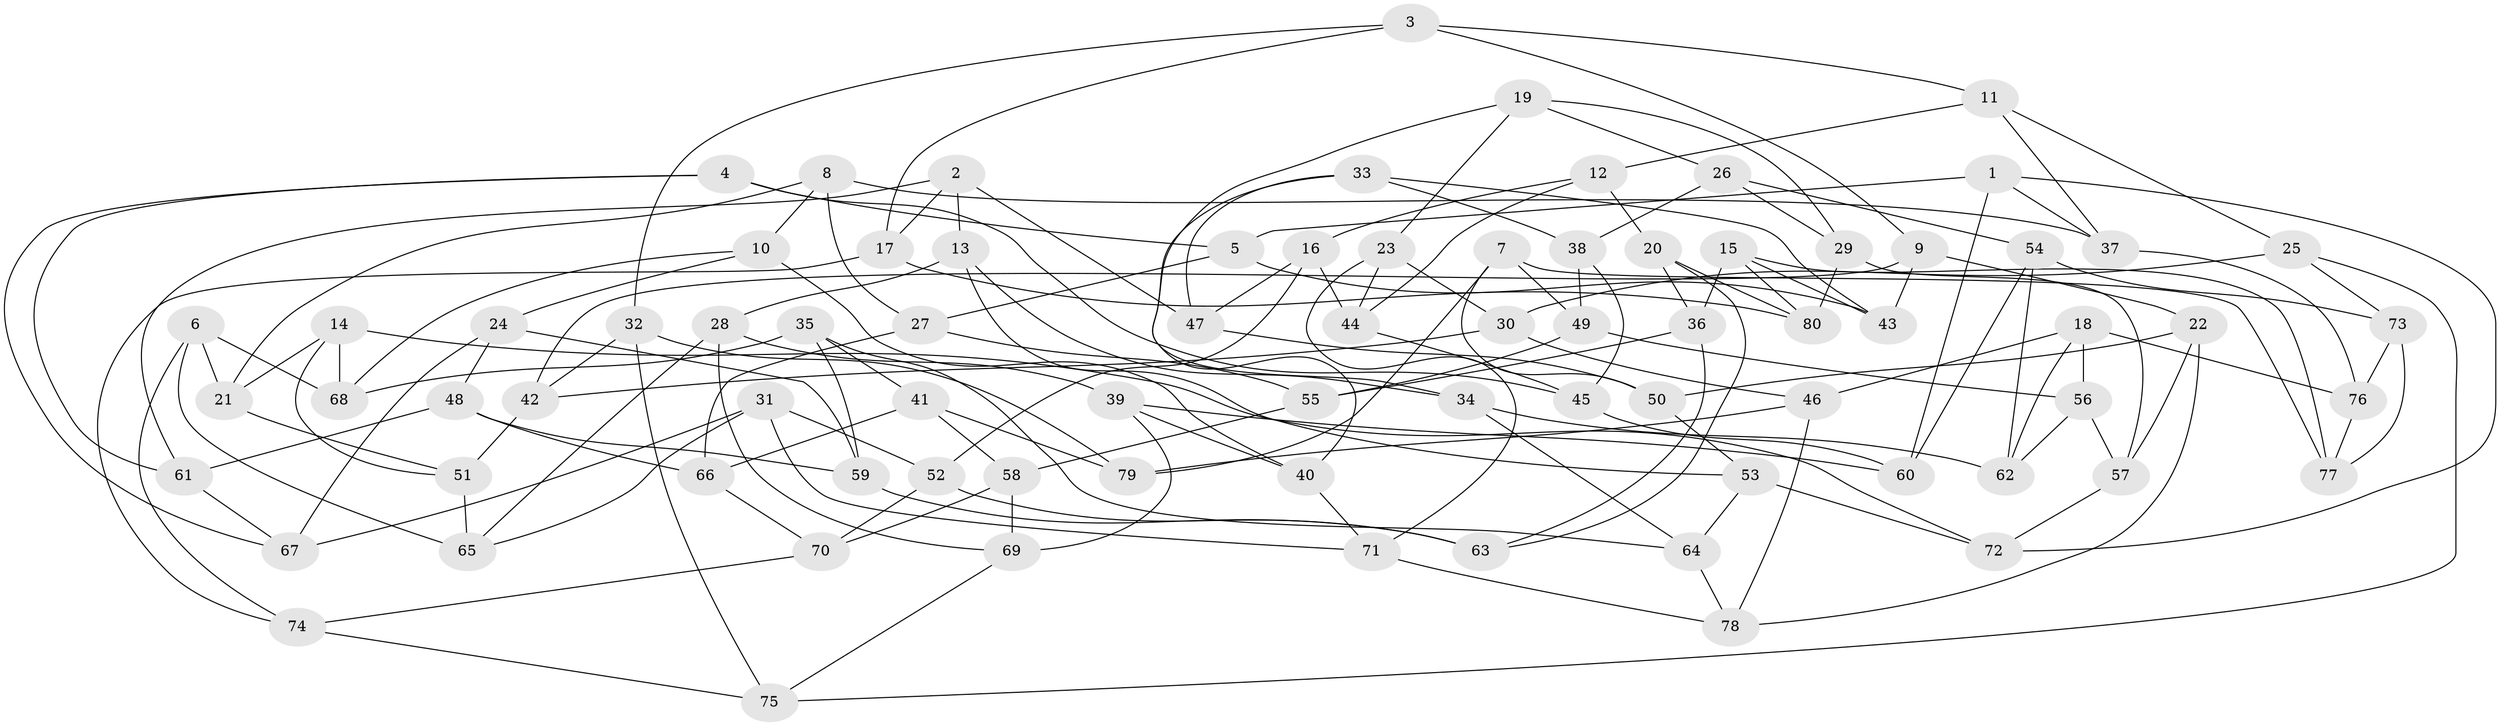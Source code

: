 // coarse degree distribution, {4: 0.35, 2: 0.025, 5: 0.15, 3: 0.225, 8: 0.05, 11: 0.05, 6: 0.125, 9: 0.025}
// Generated by graph-tools (version 1.1) at 2025/01/03/04/25 22:01:38]
// undirected, 80 vertices, 160 edges
graph export_dot {
graph [start="1"]
  node [color=gray90,style=filled];
  1;
  2;
  3;
  4;
  5;
  6;
  7;
  8;
  9;
  10;
  11;
  12;
  13;
  14;
  15;
  16;
  17;
  18;
  19;
  20;
  21;
  22;
  23;
  24;
  25;
  26;
  27;
  28;
  29;
  30;
  31;
  32;
  33;
  34;
  35;
  36;
  37;
  38;
  39;
  40;
  41;
  42;
  43;
  44;
  45;
  46;
  47;
  48;
  49;
  50;
  51;
  52;
  53;
  54;
  55;
  56;
  57;
  58;
  59;
  60;
  61;
  62;
  63;
  64;
  65;
  66;
  67;
  68;
  69;
  70;
  71;
  72;
  73;
  74;
  75;
  76;
  77;
  78;
  79;
  80;
  1 -- 37;
  1 -- 72;
  1 -- 5;
  1 -- 60;
  2 -- 13;
  2 -- 61;
  2 -- 17;
  2 -- 47;
  3 -- 32;
  3 -- 9;
  3 -- 17;
  3 -- 11;
  4 -- 61;
  4 -- 5;
  4 -- 45;
  4 -- 67;
  5 -- 27;
  5 -- 43;
  6 -- 68;
  6 -- 21;
  6 -- 65;
  6 -- 74;
  7 -- 79;
  7 -- 50;
  7 -- 77;
  7 -- 49;
  8 -- 37;
  8 -- 27;
  8 -- 21;
  8 -- 10;
  9 -- 22;
  9 -- 43;
  9 -- 42;
  10 -- 40;
  10 -- 24;
  10 -- 68;
  11 -- 25;
  11 -- 37;
  11 -- 12;
  12 -- 16;
  12 -- 44;
  12 -- 20;
  13 -- 34;
  13 -- 53;
  13 -- 28;
  14 -- 72;
  14 -- 21;
  14 -- 68;
  14 -- 51;
  15 -- 43;
  15 -- 77;
  15 -- 80;
  15 -- 36;
  16 -- 44;
  16 -- 52;
  16 -- 47;
  17 -- 80;
  17 -- 74;
  18 -- 46;
  18 -- 76;
  18 -- 62;
  18 -- 56;
  19 -- 34;
  19 -- 29;
  19 -- 23;
  19 -- 26;
  20 -- 80;
  20 -- 63;
  20 -- 36;
  21 -- 51;
  22 -- 57;
  22 -- 78;
  22 -- 50;
  23 -- 30;
  23 -- 44;
  23 -- 71;
  24 -- 67;
  24 -- 59;
  24 -- 48;
  25 -- 73;
  25 -- 30;
  25 -- 75;
  26 -- 29;
  26 -- 38;
  26 -- 54;
  27 -- 66;
  27 -- 55;
  28 -- 39;
  28 -- 65;
  28 -- 69;
  29 -- 80;
  29 -- 57;
  30 -- 46;
  30 -- 42;
  31 -- 71;
  31 -- 67;
  31 -- 65;
  31 -- 52;
  32 -- 75;
  32 -- 79;
  32 -- 42;
  33 -- 38;
  33 -- 43;
  33 -- 40;
  33 -- 47;
  34 -- 64;
  34 -- 62;
  35 -- 64;
  35 -- 68;
  35 -- 59;
  35 -- 41;
  36 -- 63;
  36 -- 55;
  37 -- 76;
  38 -- 49;
  38 -- 45;
  39 -- 40;
  39 -- 60;
  39 -- 69;
  40 -- 71;
  41 -- 79;
  41 -- 58;
  41 -- 66;
  42 -- 51;
  44 -- 45;
  45 -- 60;
  46 -- 79;
  46 -- 78;
  47 -- 50;
  48 -- 61;
  48 -- 59;
  48 -- 66;
  49 -- 55;
  49 -- 56;
  50 -- 53;
  51 -- 65;
  52 -- 70;
  52 -- 63;
  53 -- 64;
  53 -- 72;
  54 -- 62;
  54 -- 73;
  54 -- 60;
  55 -- 58;
  56 -- 62;
  56 -- 57;
  57 -- 72;
  58 -- 70;
  58 -- 69;
  59 -- 63;
  61 -- 67;
  64 -- 78;
  66 -- 70;
  69 -- 75;
  70 -- 74;
  71 -- 78;
  73 -- 77;
  73 -- 76;
  74 -- 75;
  76 -- 77;
}
